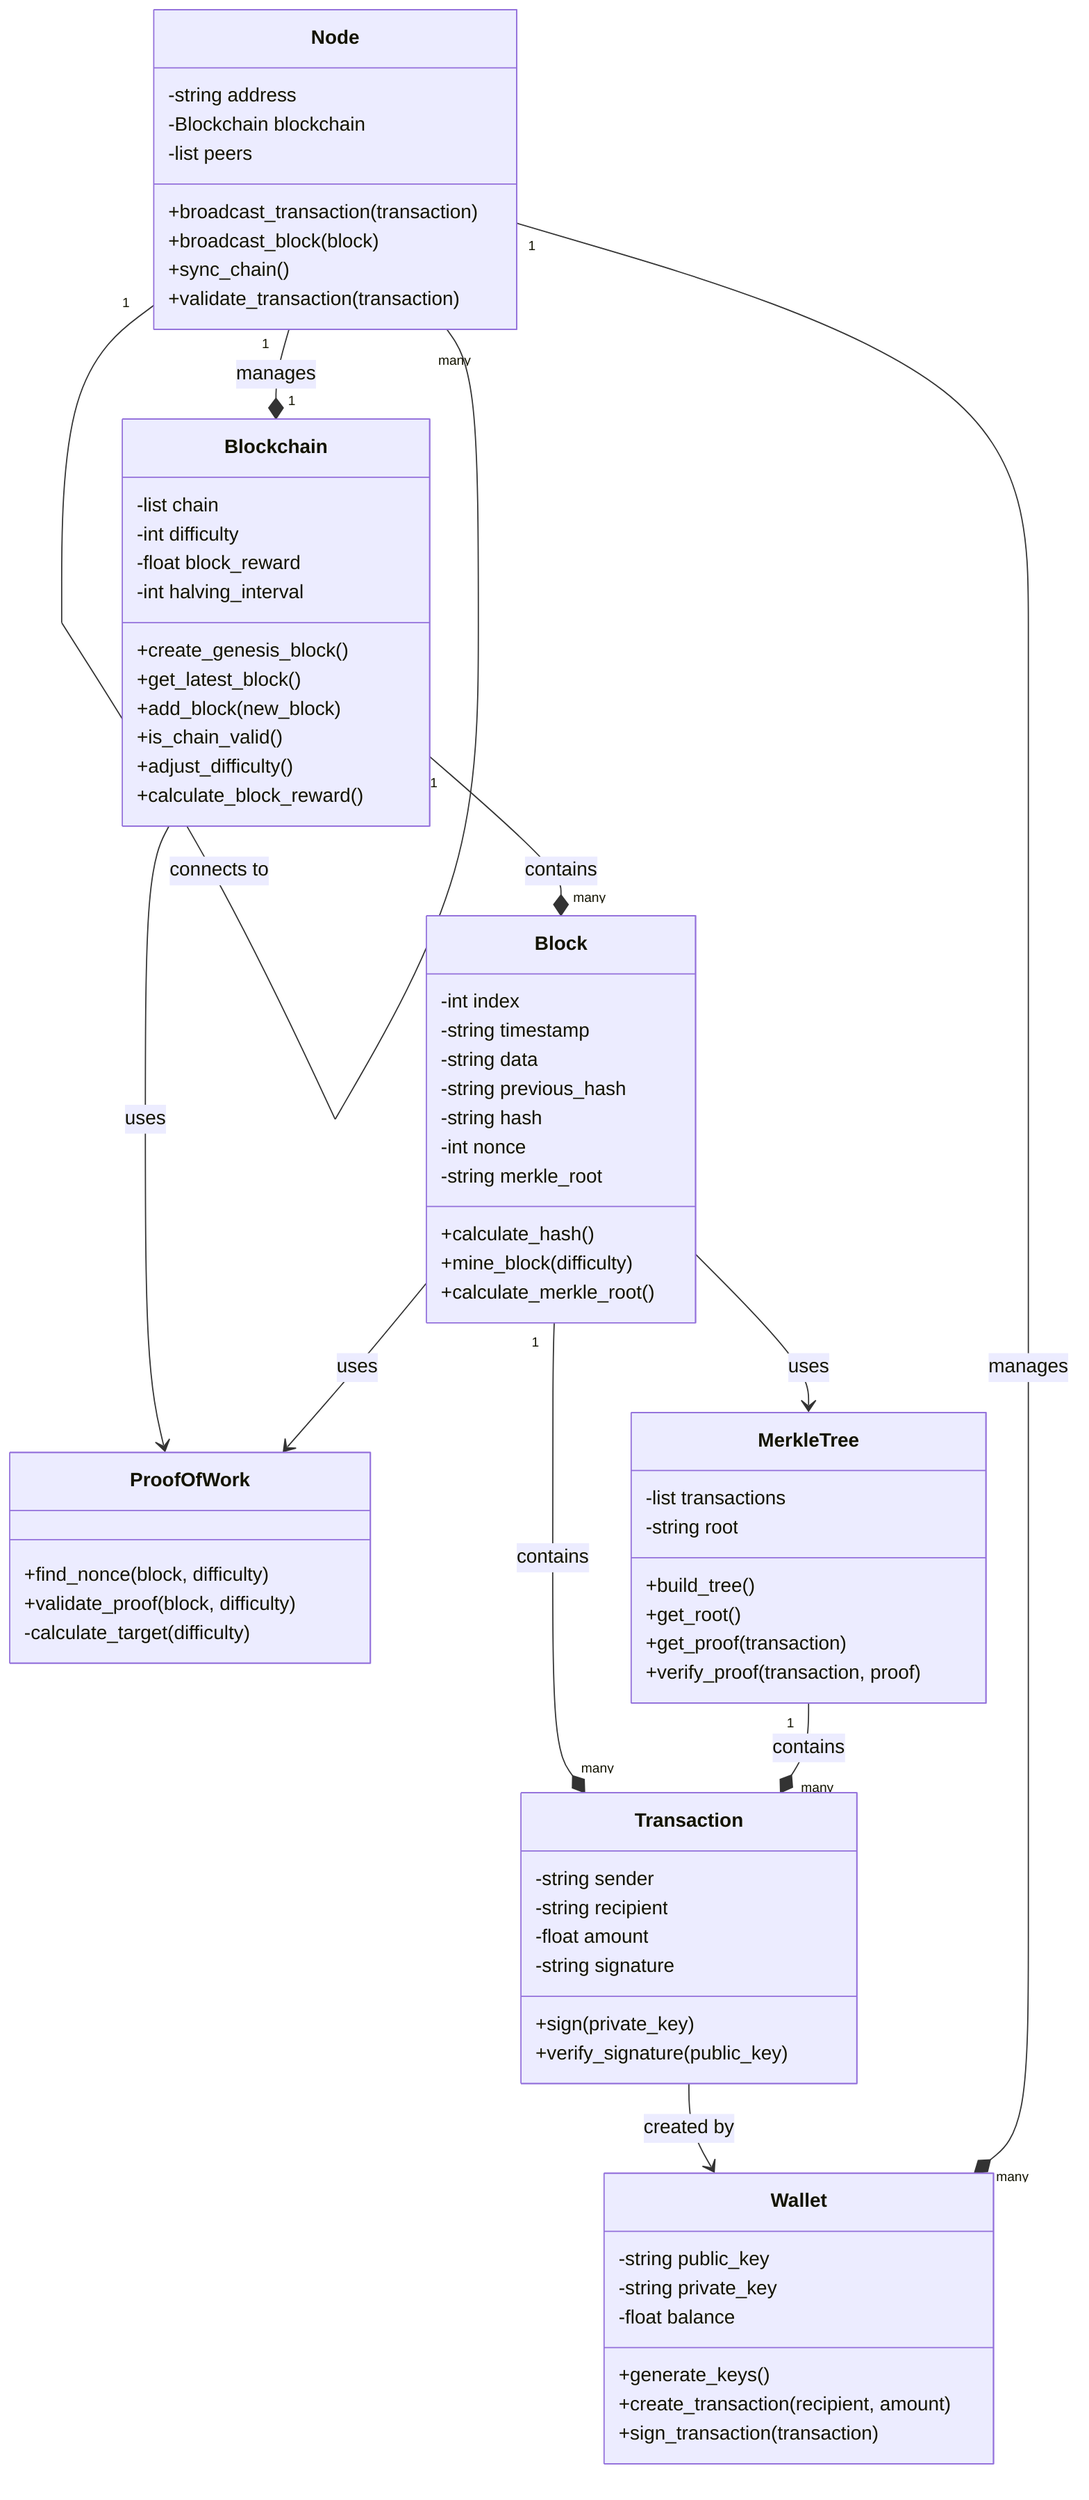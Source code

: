 classDiagram
    class Block {
        -int index
        -string timestamp
        -string data
        -string previous_hash
        -string hash
        -int nonce
        -string merkle_root
        +calculate_hash()
        +mine_block(difficulty)
        +calculate_merkle_root()
    }
    
    class Blockchain {
        -list chain
        -int difficulty
        -float block_reward
        -int halving_interval
        +create_genesis_block()
        +get_latest_block()
        +add_block(new_block)
        +is_chain_valid()
        +adjust_difficulty()
        +calculate_block_reward()
    }
    
    class ProofOfWork {
        +find_nonce(block, difficulty)
        +validate_proof(block, difficulty)
        -calculate_target(difficulty)
    }
    
    class Transaction {
        -string sender
        -string recipient
        -float amount
        -string signature
        +sign(private_key)
        +verify_signature(public_key)
    }
    
    class Wallet {
        -string public_key
        -string private_key
        -float balance
        +generate_keys()
        +create_transaction(recipient, amount)
        +sign_transaction(transaction)
    }
    
    class Node {
        -string address
        -Blockchain blockchain
        -list peers
        +broadcast_transaction(transaction)
        +broadcast_block(block)
        +sync_chain()
        +validate_transaction(transaction)
    }
    
    class MerkleTree {
        -list transactions
        -string root
        +build_tree()
        +get_root()
        +get_proof(transaction)
        +verify_proof(transaction, proof)
    }
    
    Blockchain "1" --* "many" Block : contains
    Blockchain --> ProofOfWork : uses
    Block --> ProofOfWork : uses
    Block "1" --* "many" Transaction : contains
    Block --> MerkleTree : uses
    Transaction --> Wallet : created by
    Node "1" --* "1" Blockchain : manages
    Node "1" --* "many" Wallet : manages
    Node "1" -- "many" Node : connects to
    MerkleTree "1" --* "many" Transaction : contains